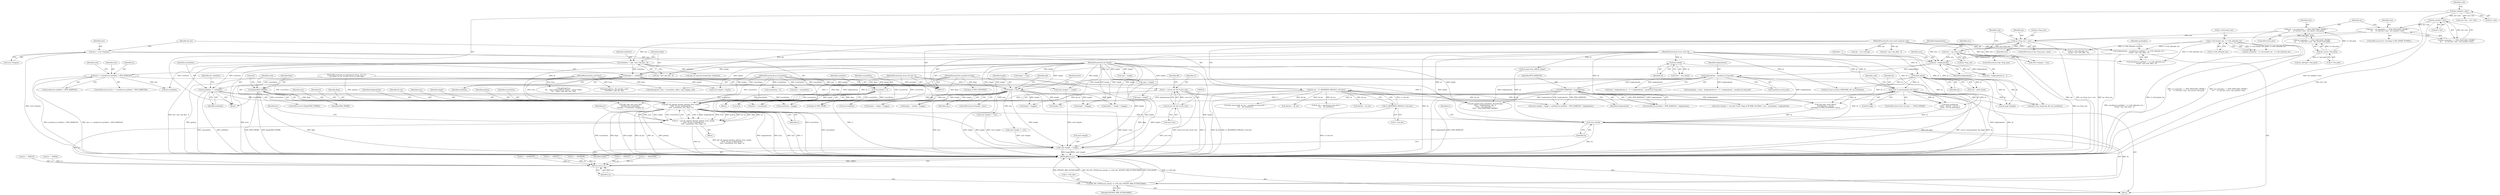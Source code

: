 digraph "0_linux_2811ebac2521ceac84f2bdae402455baa6a7fb47@pointer" {
"1000701" [label="(Call,ip6_ufo_append_data(sk, getfrag, from, length,\n\t\t\t\t\t\t  hh_len, fragheaderlen,\n\t\t\t\t\t\t  transhdrlen, mtu, flags, rt))"];
"1000644" [label="(Call,sock_tx_timestamp(sk, &tx_flags))"];
"1000137" [label="(Call,inet6_sk(sk))"];
"1000132" [label="(Call,inet_sk(sk))"];
"1000116" [label="(MethodParameterIn,struct sock *sk)"];
"1000117" [label="(MethodParameterIn,int getfrag(void *from, char *to,\n\tint offset, int len, int odd, struct sk_buff *skb))"];
"1000118" [label="(MethodParameterIn,void *from)"];
"1000654" [label="(Call,length > mtu)"];
"1000119" [label="(MethodParameterIn,int length)"];
"1000512" [label="(Call,length += exthdrlen)"];
"1000504" [label="(Call,exthdrlen = (opt ? opt->opt_flen : 0))"];
"1000123" [label="(MethodParameterIn,struct ipv6_txoptions *opt)"];
"1000607" [label="(Call,mtu <= sizeof(struct ipv6hdr) + IPV6_MAXPLEN)"];
"1000598" [label="(Call,mtu - fragheaderlen)"];
"1000566" [label="(Call,mtu = cork->fragsize)"];
"1000467" [label="(Call,np->frag_size < mtu)"];
"1000445" [label="(Call,mtu = np->pmtudisc == IPV6_PMTUDISC_PROBE ?\n\t\t\t      rt->dst.dev->mtu : dst_mtu(rt->dst.path))"];
"1000460" [label="(Call,dst_mtu(rt->dst.path))"];
"1000424" [label="(Call,mtu = np->pmtudisc == IPV6_PMTUDISC_PROBE ?\n\t\t\t      rt->dst.dev->mtu : dst_mtu(&rt->dst))"];
"1000439" [label="(Call,dst_mtu(&rt->dst))"];
"1000377" [label="(Call,dst_hold(&rt->dst))"];
"1000477" [label="(Call,mtu = np->frag_size)"];
"1000579" [label="(Call,fragheaderlen = sizeof(struct ipv6hdr) + rt->rt6i_nfheader_len +\n\t\t\t(opt ? opt->opt_nflen : 0))"];
"1000520" [label="(Call,rt->dst.header_len - rt->rt6i_nfheader_len)"];
"1000571" [label="(Call,hh_len = LL_RESERVED_SPACE(rt->dst.dev))"];
"1000573" [label="(Call,LL_RESERVED_SPACE(rt->dst.dev))"];
"1000624" [label="(Call,IPV6_MAXPLEN - fragheaderlen)"];
"1000602" [label="(Call,fragheaderlen - sizeof(struct frag_hdr))"];
"1000515" [label="(Call,transhdrlen += exthdrlen)"];
"1000120" [label="(MethodParameterIn,int transhdrlen)"];
"1000557" [label="(Call,transhdrlen = 0)"];
"1000162" [label="(Call,flags&MSG_PROBE)"];
"1000126" [label="(MethodParameterIn,unsigned int flags)"];
"1000531" [label="(Call,rt = (struct rt6_info *)cork->dst)"];
"1000533" [label="(Call,(struct rt6_info *)cork->dst)"];
"1000125" [label="(MethodParameterIn,struct rt6_info *rt)"];
"1000699" [label="(Call,err = ip6_ufo_append_data(sk, getfrag, from, length,\n\t\t\t\t\t\t  hh_len, fragheaderlen,\n\t\t\t\t\t\t  transhdrlen, mtu, flags, rt))"];
"1001331" [label="(Return,return err;)"];
"1001319" [label="(Call,cork->length -= length)"];
"1001325" [label="(Call,sock_net(sk))"];
"1001324" [label="(Call,IP6_INC_STATS(sock_net(sk), rt->rt6i_idev, IPSTATS_MIB_OUTDISCARDS))"];
"1000607" [label="(Call,mtu <= sizeof(struct ipv6hdr) + IPV6_MAXPLEN)"];
"1000813" [label="(Call,datalen = length + fraggap)"];
"1000984" [label="(Call,skb_reserve(skb, hh_len + sizeof(struct frag_hdr) +\n\t\t\t\t    dst_exthdrlen))"];
"1000702" [label="(Identifier,sk)"];
"1001308" [label="(Call,length -= copy)"];
"1001034" [label="(Call,data + transhdrlen)"];
"1000137" [label="(Call,inet6_sk(sk))"];
"1000471" [label="(Identifier,mtu)"];
"1000598" [label="(Call,mtu - fragheaderlen)"];
"1001325" [label="(Call,sock_net(sk))"];
"1000484" [label="(Identifier,cork)"];
"1000596" [label="(Call,((mtu - fragheaderlen) & ~7) + fragheaderlen - sizeof(struct frag_hdr))"];
"1000467" [label="(Call,np->frag_size < mtu)"];
"1000488" [label="(Call,dst_allfrag(rt->dst.path))"];
"1000133" [label="(Identifier,sk)"];
"1001320" [label="(Call,cork->length)"];
"1001093" [label="(Call,err = -EFAULT)"];
"1001151" [label="(Call,getfrag(from, skb_put(skb, copy),\n\t\t\t\t\t\toffset, copy, off, skb))"];
"1000116" [label="(MethodParameterIn,struct sock *sk)"];
"1000710" [label="(Identifier,flags)"];
"1000707" [label="(Identifier,fragheaderlen)"];
"1000632" [label="(Call,mtu-exthdrlen)"];
"1000626" [label="(Identifier,fragheaderlen)"];
"1000567" [label="(Identifier,mtu)"];
"1000519" [label="(Identifier,dst_exthdrlen)"];
"1001324" [label="(Call,IP6_INC_STATS(sock_net(sk), rt->rt6i_idev, IPSTATS_MIB_OUTDISCARDS))"];
"1000713" [label="(Identifier,err)"];
"1000469" [label="(Identifier,np)"];
"1000602" [label="(Call,fragheaderlen - sizeof(struct frag_hdr))"];
"1000628" [label="(Call,ipv6_local_error(sk, EMSGSIZE, fl6, mtu-exthdrlen))"];
"1000118" [label="(MethodParameterIn,void *from)"];
"1000584" [label="(Call,rt->rt6i_nfheader_len +\n\t\t\t(opt ? opt->opt_nflen : 0))"];
"1000720" [label="(Identifier,skb)"];
"1000512" [label="(Call,length += exthdrlen)"];
"1000656" [label="(Identifier,mtu)"];
"1001328" [label="(Identifier,rt)"];
"1001125" [label="(Call,copy > length)"];
"1000573" [label="(Call,LL_RESERVED_SPACE(rt->dst.dev))"];
"1000162" [label="(Call,flags&MSG_PROBE)"];
"1000532" [label="(Identifier,rt)"];
"1000706" [label="(Identifier,hh_len)"];
"1000126" [label="(MethodParameterIn,unsigned int flags)"];
"1000138" [label="(Identifier,sk)"];
"1000445" [label="(Call,mtu = np->pmtudisc == IPV6_PMTUDISC_PROBE ?\n\t\t\t      rt->dst.dev->mtu : dst_mtu(rt->dst.path))"];
"1000625" [label="(Identifier,IPV6_MAXPLEN)"];
"1000911" [label="(Call,sock_alloc_send_skb(sk,\n\t\t\t\t\t\talloclen + hh_len,\n\t\t\t\t\t\t(flags & MSG_DONTWAIT), &err))"];
"1000660" [label="(Identifier,proto)"];
"1000699" [label="(Call,err = ip6_ufo_append_data(sk, getfrag, from, length,\n\t\t\t\t\t\t  hh_len, fragheaderlen,\n\t\t\t\t\t\t  transhdrlen, mtu, flags, rt))"];
"1000517" [label="(Identifier,exthdrlen)"];
"1001206" [label="(Call,err = -EMSGSIZE)"];
"1001331" [label="(Return,return err;)"];
"1000531" [label="(Call,rt = (struct rt6_info *)cork->dst)"];
"1000515" [label="(Call,transhdrlen += exthdrlen)"];
"1001330" [label="(Identifier,IPSTATS_MIB_OUTDISCARDS)"];
"1000461" [label="(Call,rt->dst.path)"];
"1000123" [label="(MethodParameterIn,struct ipv6_txoptions *opt)"];
"1000125" [label="(MethodParameterIn,struct rt6_info *rt)"];
"1000618" [label="(Identifier,cork)"];
"1001314" [label="(Call,err = -EFAULT)"];
"1000559" [label="(Literal,0)"];
"1001190" [label="(Call,sk_page_frag_refill(sk, pfrag))"];
"1000738" [label="(Call,cork->length <= mtu)"];
"1000698" [label="(Block,)"];
"1000161" [label="(ControlStructure,if (flags&MSG_PROBE))"];
"1000181" [label="(Block,)"];
"1000704" [label="(Identifier,from)"];
"1000572" [label="(Identifier,hh_len)"];
"1000655" [label="(Identifier,length)"];
"1000574" [label="(Call,rt->dst.dev)"];
"1000678" [label="(Call,mtu-exthdrlen)"];
"1000477" [label="(Call,mtu = np->frag_size)"];
"1000164" [label="(Identifier,MSG_PROBE)"];
"1000616" [label="(Call,cork->length + length)"];
"1000654" [label="(Call,length > mtu)"];
"1000506" [label="(Call,opt ? opt->opt_flen : 0)"];
"1001068" [label="(Call,err = -EINVAL)"];
"1000550" [label="(Call,opt = np->cork.opt)"];
"1000473" [label="(ControlStructure,if (np->frag_size))"];
"1000646" [label="(Call,&tx_flags)"];
"1000539" [label="(Identifier,fl6)"];
"1000520" [label="(Call,rt->dst.header_len - rt->rt6i_nfheader_len)"];
"1000624" [label="(Call,IPV6_MAXPLEN - fragheaderlen)"];
"1000377" [label="(Call,dst_hold(&rt->dst))"];
"1000444" [label="(ControlStructure,else)"];
"1000700" [label="(Identifier,err)"];
"1000608" [label="(Identifier,mtu)"];
"1000460" [label="(Call,dst_mtu(rt->dst.path))"];
"1000879" [label="(Call,length + fraggap)"];
"1000603" [label="(Identifier,fragheaderlen)"];
"1001108" [label="(Call,transhdrlen = 0)"];
"1000514" [label="(Identifier,exthdrlen)"];
"1000482" [label="(Call,cork->fragsize = mtu)"];
"1000701" [label="(Call,ip6_ufo_append_data(sk, getfrag, from, length,\n\t\t\t\t\t\t  hh_len, fragheaderlen,\n\t\t\t\t\t\t  transhdrlen, mtu, flags, rt))"];
"1000594" [label="(Call,maxfraglen = ((mtu - fragheaderlen) & ~7) + fragheaderlen - sizeof(struct frag_hdr))"];
"1001326" [label="(Identifier,sk)"];
"1000597" [label="(Call,(mtu - fragheaderlen) & ~7)"];
"1000130" [label="(Call,*inet = inet_sk(sk))"];
"1000815" [label="(Call,length + fraggap)"];
"1000521" [label="(Call,rt->dst.header_len)"];
"1000705" [label="(Identifier,length)"];
"1000609" [label="(Call,sizeof(struct ipv6hdr) + IPV6_MAXPLEN)"];
"1000530" [label="(Block,)"];
"1000561" [label="(Identifier,exthdrlen)"];
"1000703" [label="(Identifier,getfrag)"];
"1000117" [label="(MethodParameterIn,int getfrag(void *from, char *to,\n\tint offset, int len, int odd, struct sk_buff *skb))"];
"1001009" [label="(Call,skb_set_network_header(skb, exthdrlen))"];
"1001332" [label="(Identifier,err)"];
"1000942" [label="(Call,alloclen + hh_len)"];
"1001182" [label="(Call,sk_page_frag(sk))"];
"1000526" [label="(Call,rt->rt6i_nfheader_len)"];
"1000755" [label="(Call,copy < length)"];
"1000650" [label="(Identifier,cork)"];
"1000120" [label="(MethodParameterIn,int transhdrlen)"];
"1000641" [label="(Identifier,sk)"];
"1000566" [label="(Call,mtu = cork->fragsize)"];
"1001327" [label="(Call,rt->rt6i_idev)"];
"1000797" [label="(Call,ip6_append_data_mtu(&mtu, &maxfraglen,\n\t\t\t\t\t\t    fragheaderlen, skb, rt,\n\t\t\t\t\t\t    np->pmtudisc ==\n\t\t\t\t\t\t    IPV6_PMTUDISC_PROBE))"];
"1000851" [label="(Call,flags & MSG_MORE)"];
"1000600" [label="(Identifier,fragheaderlen)"];
"1000595" [label="(Identifier,maxfraglen)"];
"1000648" [label="(Call,cork->length += length)"];
"1000986" [label="(Call,hh_len + sizeof(struct frag_hdr) +\n\t\t\t\t    dst_exthdrlen)"];
"1000571" [label="(Call,hh_len = LL_RESERVED_SPACE(rt->dst.dev))"];
"1001060" [label="(Call,transhdrlen - fraggap)"];
"1000163" [label="(Identifier,flags)"];
"1000424" [label="(Call,mtu = np->pmtudisc == IPV6_PMTUDISC_PROBE ?\n\t\t\t      rt->dst.dev->mtu : dst_mtu(&rt->dst))"];
"1000426" [label="(Call,np->pmtudisc == IPV6_PMTUDISC_PROBE ?\n\t\t\t      rt->dst.dev->mtu : dst_mtu(&rt->dst))"];
"1001031" [label="(Call,skb_copy_and_csum_bits(\n\t\t\t\t\tskb_prev, maxfraglen,\n\t\t\t\t\tdata + transhdrlen, fraggap, 0))"];
"1000615" [label="(Call,cork->length + length > sizeof(struct ipv6hdr) + IPV6_MAXPLEN - fragheaderlen)"];
"1000606" [label="(ControlStructure,if (mtu <= sizeof(struct ipv6hdr) + IPV6_MAXPLEN))"];
"1000940" [label="(Call,sock_wmalloc(sk,\n\t\t\t\t\t\t\t   alloclen + hh_len, 1,\n\t\t\t\t\t\t\t   sk->sk_allocation))"];
"1000621" [label="(Call,sizeof(struct ipv6hdr) + IPV6_MAXPLEN - fragheaderlen)"];
"1000644" [label="(Call,sock_tx_timestamp(sk, &tx_flags))"];
"1000440" [label="(Call,&rt->dst)"];
"1000954" [label="(Call,err = -ENOBUFS)"];
"1000711" [label="(Identifier,rt)"];
"1000601" [label="(Identifier,~7)"];
"1000119" [label="(MethodParameterIn,int length)"];
"1000516" [label="(Identifier,transhdrlen)"];
"1000504" [label="(Call,exthdrlen = (opt ? opt->opt_flen : 0))"];
"1000708" [label="(Identifier,transhdrlen)"];
"1000675" [label="(Call,ipv6_local_rxpmtu(sk, fl6, mtu-exthdrlen))"];
"1000447" [label="(Call,np->pmtudisc == IPV6_PMTUDISC_PROBE ?\n\t\t\t      rt->dst.dev->mtu : dst_mtu(rt->dst.path))"];
"1000384" [label="(Identifier,cork)"];
"1000466" [label="(ControlStructure,if (np->frag_size < mtu))"];
"1000638" [label="(ControlStructure,if (sk->sk_type == SOCK_DGRAM))"];
"1000128" [label="(Block,)"];
"1001165" [label="(Call,err = -EFAULT)"];
"1000599" [label="(Identifier,mtu)"];
"1000558" [label="(Identifier,transhdrlen)"];
"1000166" [label="(Literal,0)"];
"1001103" [label="(Call,length -= datalen - fraggap)"];
"1000479" [label="(Call,np->frag_size)"];
"1000518" [label="(Call,dst_exthdrlen = rt->dst.header_len - rt->rt6i_nfheader_len)"];
"1000709" [label="(Identifier,mtu)"];
"1001082" [label="(Call,getfrag(from, data + transhdrlen, offset, copy, fraggap, skb))"];
"1000653" [label="(ControlStructure,if (length > mtu))"];
"1000425" [label="(Identifier,mtu)"];
"1000439" [label="(Call,dst_mtu(&rt->dst))"];
"1000513" [label="(Identifier,length)"];
"1000581" [label="(Call,sizeof(struct ipv6hdr) + rt->rt6i_nfheader_len +\n\t\t\t(opt ? opt->opt_nflen : 0))"];
"1000645" [label="(Identifier,sk)"];
"1000478" [label="(Identifier,mtu)"];
"1000475" [label="(Identifier,np)"];
"1000916" [label="(Call,flags & MSG_DONTWAIT)"];
"1000132" [label="(Call,inet_sk(sk))"];
"1000446" [label="(Identifier,mtu)"];
"1001084" [label="(Call,data + transhdrlen)"];
"1000568" [label="(Call,cork->fragsize)"];
"1000821" [label="(Call,(cork->length <= mtu && !(cork->flags & IPCORK_ALLFRAG) ? mtu : maxfraglen) - fragheaderlen)"];
"1000535" [label="(Call,cork->dst)"];
"1001250" [label="(Call,getfrag(from,\n\t\t\t\t    page_address(pfrag->page) + pfrag->offset,\n\t\t\t\t    offset, copy, skb->len, skb))"];
"1000729" [label="(Call,length > 0)"];
"1000533" [label="(Call,(struct rt6_info *)cork->dst)"];
"1000579" [label="(Call,fragheaderlen = sizeof(struct ipv6hdr) + rt->rt6i_nfheader_len +\n\t\t\t(opt ? opt->opt_nflen : 0))"];
"1000505" [label="(Identifier,exthdrlen)"];
"1001323" [label="(Identifier,length)"];
"1000580" [label="(Identifier,fragheaderlen)"];
"1001319" [label="(Call,cork->length -= length)"];
"1000913" [label="(Call,alloclen + hh_len)"];
"1000824" [label="(Call,cork->length <= mtu)"];
"1000416" [label="(ControlStructure,if (rt->dst.flags & DST_XFRM_TUNNEL))"];
"1000382" [label="(Call,cork->dst = &rt->dst)"];
"1001333" [label="(MethodReturn,int)"];
"1000588" [label="(Call,opt ? opt->opt_nflen : 0)"];
"1000468" [label="(Call,np->frag_size)"];
"1000135" [label="(Call,*np = inet6_sk(sk))"];
"1000378" [label="(Call,&rt->dst)"];
"1000557" [label="(Call,transhdrlen = 0)"];
"1001128" [label="(Call,copy = length)"];
"1000168" [label="(Identifier,cork)"];
"1000604" [label="(Call,sizeof(struct frag_hdr))"];
"1001184" [label="(Call,err = -ENOMEM)"];
"1000877" [label="(Call,datalen != length + fraggap)"];
"1000701" -> "1000699"  [label="AST: "];
"1000701" -> "1000711"  [label="CFG: "];
"1000702" -> "1000701"  [label="AST: "];
"1000703" -> "1000701"  [label="AST: "];
"1000704" -> "1000701"  [label="AST: "];
"1000705" -> "1000701"  [label="AST: "];
"1000706" -> "1000701"  [label="AST: "];
"1000707" -> "1000701"  [label="AST: "];
"1000708" -> "1000701"  [label="AST: "];
"1000709" -> "1000701"  [label="AST: "];
"1000710" -> "1000701"  [label="AST: "];
"1000711" -> "1000701"  [label="AST: "];
"1000699" -> "1000701"  [label="CFG: "];
"1000701" -> "1001333"  [label="DDG: mtu"];
"1000701" -> "1001333"  [label="DDG: rt"];
"1000701" -> "1001333"  [label="DDG: transhdrlen"];
"1000701" -> "1001333"  [label="DDG: flags"];
"1000701" -> "1001333"  [label="DDG: length"];
"1000701" -> "1001333"  [label="DDG: hh_len"];
"1000701" -> "1001333"  [label="DDG: sk"];
"1000701" -> "1001333"  [label="DDG: getfrag"];
"1000701" -> "1001333"  [label="DDG: fragheaderlen"];
"1000701" -> "1001333"  [label="DDG: from"];
"1000701" -> "1000699"  [label="DDG: rt"];
"1000701" -> "1000699"  [label="DDG: fragheaderlen"];
"1000701" -> "1000699"  [label="DDG: from"];
"1000701" -> "1000699"  [label="DDG: getfrag"];
"1000701" -> "1000699"  [label="DDG: hh_len"];
"1000701" -> "1000699"  [label="DDG: flags"];
"1000701" -> "1000699"  [label="DDG: sk"];
"1000701" -> "1000699"  [label="DDG: mtu"];
"1000701" -> "1000699"  [label="DDG: length"];
"1000701" -> "1000699"  [label="DDG: transhdrlen"];
"1000644" -> "1000701"  [label="DDG: sk"];
"1000137" -> "1000701"  [label="DDG: sk"];
"1000116" -> "1000701"  [label="DDG: sk"];
"1000117" -> "1000701"  [label="DDG: getfrag"];
"1000118" -> "1000701"  [label="DDG: from"];
"1000654" -> "1000701"  [label="DDG: length"];
"1000654" -> "1000701"  [label="DDG: mtu"];
"1000119" -> "1000701"  [label="DDG: length"];
"1000571" -> "1000701"  [label="DDG: hh_len"];
"1000624" -> "1000701"  [label="DDG: fragheaderlen"];
"1000602" -> "1000701"  [label="DDG: fragheaderlen"];
"1000515" -> "1000701"  [label="DDG: transhdrlen"];
"1000557" -> "1000701"  [label="DDG: transhdrlen"];
"1000120" -> "1000701"  [label="DDG: transhdrlen"];
"1000162" -> "1000701"  [label="DDG: flags"];
"1000126" -> "1000701"  [label="DDG: flags"];
"1000531" -> "1000701"  [label="DDG: rt"];
"1000125" -> "1000701"  [label="DDG: rt"];
"1000701" -> "1001319"  [label="DDG: length"];
"1000701" -> "1001325"  [label="DDG: sk"];
"1000644" -> "1000638"  [label="AST: "];
"1000644" -> "1000646"  [label="CFG: "];
"1000645" -> "1000644"  [label="AST: "];
"1000646" -> "1000644"  [label="AST: "];
"1000650" -> "1000644"  [label="CFG: "];
"1000644" -> "1001333"  [label="DDG: &tx_flags"];
"1000644" -> "1001333"  [label="DDG: sock_tx_timestamp(sk, &tx_flags)"];
"1000644" -> "1001333"  [label="DDG: sk"];
"1000137" -> "1000644"  [label="DDG: sk"];
"1000116" -> "1000644"  [label="DDG: sk"];
"1000644" -> "1000675"  [label="DDG: sk"];
"1000644" -> "1000911"  [label="DDG: sk"];
"1000644" -> "1000940"  [label="DDG: sk"];
"1000644" -> "1001182"  [label="DDG: sk"];
"1000644" -> "1001325"  [label="DDG: sk"];
"1000137" -> "1000135"  [label="AST: "];
"1000137" -> "1000138"  [label="CFG: "];
"1000138" -> "1000137"  [label="AST: "];
"1000135" -> "1000137"  [label="CFG: "];
"1000137" -> "1001333"  [label="DDG: sk"];
"1000137" -> "1000135"  [label="DDG: sk"];
"1000132" -> "1000137"  [label="DDG: sk"];
"1000116" -> "1000137"  [label="DDG: sk"];
"1000137" -> "1000628"  [label="DDG: sk"];
"1000137" -> "1000675"  [label="DDG: sk"];
"1000137" -> "1000911"  [label="DDG: sk"];
"1000137" -> "1000940"  [label="DDG: sk"];
"1000137" -> "1001182"  [label="DDG: sk"];
"1000137" -> "1001325"  [label="DDG: sk"];
"1000132" -> "1000130"  [label="AST: "];
"1000132" -> "1000133"  [label="CFG: "];
"1000133" -> "1000132"  [label="AST: "];
"1000130" -> "1000132"  [label="CFG: "];
"1000132" -> "1000130"  [label="DDG: sk"];
"1000116" -> "1000132"  [label="DDG: sk"];
"1000116" -> "1000115"  [label="AST: "];
"1000116" -> "1001333"  [label="DDG: sk"];
"1000116" -> "1000628"  [label="DDG: sk"];
"1000116" -> "1000675"  [label="DDG: sk"];
"1000116" -> "1000911"  [label="DDG: sk"];
"1000116" -> "1000940"  [label="DDG: sk"];
"1000116" -> "1001182"  [label="DDG: sk"];
"1000116" -> "1001190"  [label="DDG: sk"];
"1000116" -> "1001325"  [label="DDG: sk"];
"1000117" -> "1000115"  [label="AST: "];
"1000117" -> "1001333"  [label="DDG: getfrag"];
"1000118" -> "1000115"  [label="AST: "];
"1000118" -> "1001333"  [label="DDG: from"];
"1000118" -> "1001082"  [label="DDG: from"];
"1000118" -> "1001151"  [label="DDG: from"];
"1000118" -> "1001250"  [label="DDG: from"];
"1000654" -> "1000653"  [label="AST: "];
"1000654" -> "1000656"  [label="CFG: "];
"1000655" -> "1000654"  [label="AST: "];
"1000656" -> "1000654"  [label="AST: "];
"1000660" -> "1000654"  [label="CFG: "];
"1000720" -> "1000654"  [label="CFG: "];
"1000654" -> "1001333"  [label="DDG: mtu"];
"1000654" -> "1001333"  [label="DDG: length"];
"1000654" -> "1001333"  [label="DDG: length > mtu"];
"1000119" -> "1000654"  [label="DDG: length"];
"1000512" -> "1000654"  [label="DDG: length"];
"1000607" -> "1000654"  [label="DDG: mtu"];
"1000654" -> "1000678"  [label="DDG: mtu"];
"1000654" -> "1000729"  [label="DDG: length"];
"1000654" -> "1000738"  [label="DDG: mtu"];
"1000654" -> "1000813"  [label="DDG: length"];
"1000654" -> "1000815"  [label="DDG: length"];
"1000654" -> "1000824"  [label="DDG: mtu"];
"1000654" -> "1000877"  [label="DDG: length"];
"1000654" -> "1000879"  [label="DDG: length"];
"1000654" -> "1001103"  [label="DDG: length"];
"1000654" -> "1001319"  [label="DDG: length"];
"1000119" -> "1000115"  [label="AST: "];
"1000119" -> "1001333"  [label="DDG: length"];
"1000119" -> "1000512"  [label="DDG: length"];
"1000119" -> "1000615"  [label="DDG: length"];
"1000119" -> "1000616"  [label="DDG: length"];
"1000119" -> "1000648"  [label="DDG: length"];
"1000119" -> "1000729"  [label="DDG: length"];
"1000119" -> "1000755"  [label="DDG: length"];
"1000119" -> "1000813"  [label="DDG: length"];
"1000119" -> "1000815"  [label="DDG: length"];
"1000119" -> "1000877"  [label="DDG: length"];
"1000119" -> "1000879"  [label="DDG: length"];
"1000119" -> "1001103"  [label="DDG: length"];
"1000119" -> "1001125"  [label="DDG: length"];
"1000119" -> "1001128"  [label="DDG: length"];
"1000119" -> "1001308"  [label="DDG: length"];
"1000119" -> "1001319"  [label="DDG: length"];
"1000512" -> "1000181"  [label="AST: "];
"1000512" -> "1000514"  [label="CFG: "];
"1000513" -> "1000512"  [label="AST: "];
"1000514" -> "1000512"  [label="AST: "];
"1000516" -> "1000512"  [label="CFG: "];
"1000504" -> "1000512"  [label="DDG: exthdrlen"];
"1000512" -> "1000615"  [label="DDG: length"];
"1000512" -> "1000616"  [label="DDG: length"];
"1000512" -> "1000648"  [label="DDG: length"];
"1000504" -> "1000181"  [label="AST: "];
"1000504" -> "1000506"  [label="CFG: "];
"1000505" -> "1000504"  [label="AST: "];
"1000506" -> "1000504"  [label="AST: "];
"1000513" -> "1000504"  [label="CFG: "];
"1000504" -> "1001333"  [label="DDG: opt ? opt->opt_flen : 0"];
"1000123" -> "1000504"  [label="DDG: opt"];
"1000504" -> "1000515"  [label="DDG: exthdrlen"];
"1000504" -> "1000632"  [label="DDG: exthdrlen"];
"1000504" -> "1000678"  [label="DDG: exthdrlen"];
"1000504" -> "1001009"  [label="DDG: exthdrlen"];
"1000123" -> "1000115"  [label="AST: "];
"1000123" -> "1001333"  [label="DDG: opt"];
"1000123" -> "1000506"  [label="DDG: opt"];
"1000123" -> "1000550"  [label="DDG: opt"];
"1000123" -> "1000579"  [label="DDG: opt"];
"1000123" -> "1000581"  [label="DDG: opt"];
"1000123" -> "1000584"  [label="DDG: opt"];
"1000123" -> "1000588"  [label="DDG: opt"];
"1000607" -> "1000606"  [label="AST: "];
"1000607" -> "1000609"  [label="CFG: "];
"1000608" -> "1000607"  [label="AST: "];
"1000609" -> "1000607"  [label="AST: "];
"1000618" -> "1000607"  [label="CFG: "];
"1000641" -> "1000607"  [label="CFG: "];
"1000607" -> "1001333"  [label="DDG: mtu <= sizeof(struct ipv6hdr) + IPV6_MAXPLEN"];
"1000607" -> "1001333"  [label="DDG: sizeof(struct ipv6hdr) + IPV6_MAXPLEN"];
"1000598" -> "1000607"  [label="DDG: mtu"];
"1000607" -> "1000632"  [label="DDG: mtu"];
"1000598" -> "1000597"  [label="AST: "];
"1000598" -> "1000600"  [label="CFG: "];
"1000599" -> "1000598"  [label="AST: "];
"1000600" -> "1000598"  [label="AST: "];
"1000601" -> "1000598"  [label="CFG: "];
"1000598" -> "1000597"  [label="DDG: mtu"];
"1000598" -> "1000597"  [label="DDG: fragheaderlen"];
"1000566" -> "1000598"  [label="DDG: mtu"];
"1000467" -> "1000598"  [label="DDG: mtu"];
"1000477" -> "1000598"  [label="DDG: mtu"];
"1000579" -> "1000598"  [label="DDG: fragheaderlen"];
"1000598" -> "1000602"  [label="DDG: fragheaderlen"];
"1000566" -> "1000530"  [label="AST: "];
"1000566" -> "1000568"  [label="CFG: "];
"1000567" -> "1000566"  [label="AST: "];
"1000568" -> "1000566"  [label="AST: "];
"1000572" -> "1000566"  [label="CFG: "];
"1000566" -> "1001333"  [label="DDG: cork->fragsize"];
"1000467" -> "1000466"  [label="AST: "];
"1000467" -> "1000471"  [label="CFG: "];
"1000468" -> "1000467"  [label="AST: "];
"1000471" -> "1000467"  [label="AST: "];
"1000475" -> "1000467"  [label="CFG: "];
"1000484" -> "1000467"  [label="CFG: "];
"1000467" -> "1001333"  [label="DDG: np->frag_size"];
"1000467" -> "1001333"  [label="DDG: np->frag_size < mtu"];
"1000445" -> "1000467"  [label="DDG: mtu"];
"1000424" -> "1000467"  [label="DDG: mtu"];
"1000467" -> "1000477"  [label="DDG: np->frag_size"];
"1000467" -> "1000482"  [label="DDG: mtu"];
"1000445" -> "1000444"  [label="AST: "];
"1000445" -> "1000447"  [label="CFG: "];
"1000446" -> "1000445"  [label="AST: "];
"1000447" -> "1000445"  [label="AST: "];
"1000469" -> "1000445"  [label="CFG: "];
"1000445" -> "1001333"  [label="DDG: np->pmtudisc == IPV6_PMTUDISC_PROBE ?\n\t\t\t      rt->dst.dev->mtu : dst_mtu(rt->dst.path)"];
"1000460" -> "1000445"  [label="DDG: rt->dst.path"];
"1000460" -> "1000447"  [label="AST: "];
"1000460" -> "1000461"  [label="CFG: "];
"1000461" -> "1000460"  [label="AST: "];
"1000447" -> "1000460"  [label="CFG: "];
"1000460" -> "1000447"  [label="DDG: rt->dst.path"];
"1000460" -> "1000488"  [label="DDG: rt->dst.path"];
"1000424" -> "1000416"  [label="AST: "];
"1000424" -> "1000426"  [label="CFG: "];
"1000425" -> "1000424"  [label="AST: "];
"1000426" -> "1000424"  [label="AST: "];
"1000469" -> "1000424"  [label="CFG: "];
"1000424" -> "1001333"  [label="DDG: np->pmtudisc == IPV6_PMTUDISC_PROBE ?\n\t\t\t      rt->dst.dev->mtu : dst_mtu(&rt->dst)"];
"1000439" -> "1000424"  [label="DDG: &rt->dst"];
"1000439" -> "1000426"  [label="AST: "];
"1000439" -> "1000440"  [label="CFG: "];
"1000440" -> "1000439"  [label="AST: "];
"1000426" -> "1000439"  [label="CFG: "];
"1000439" -> "1001333"  [label="DDG: &rt->dst"];
"1000439" -> "1000426"  [label="DDG: &rt->dst"];
"1000377" -> "1000439"  [label="DDG: &rt->dst"];
"1000377" -> "1000181"  [label="AST: "];
"1000377" -> "1000378"  [label="CFG: "];
"1000378" -> "1000377"  [label="AST: "];
"1000384" -> "1000377"  [label="CFG: "];
"1000377" -> "1001333"  [label="DDG: dst_hold(&rt->dst)"];
"1000377" -> "1000382"  [label="DDG: &rt->dst"];
"1000477" -> "1000473"  [label="AST: "];
"1000477" -> "1000479"  [label="CFG: "];
"1000478" -> "1000477"  [label="AST: "];
"1000479" -> "1000477"  [label="AST: "];
"1000484" -> "1000477"  [label="CFG: "];
"1000477" -> "1001333"  [label="DDG: np->frag_size"];
"1000477" -> "1000482"  [label="DDG: mtu"];
"1000579" -> "1000128"  [label="AST: "];
"1000579" -> "1000581"  [label="CFG: "];
"1000580" -> "1000579"  [label="AST: "];
"1000581" -> "1000579"  [label="AST: "];
"1000595" -> "1000579"  [label="CFG: "];
"1000579" -> "1001333"  [label="DDG: sizeof(struct ipv6hdr) + rt->rt6i_nfheader_len +\n\t\t\t(opt ? opt->opt_nflen : 0)"];
"1000520" -> "1000579"  [label="DDG: rt->rt6i_nfheader_len"];
"1000520" -> "1000518"  [label="AST: "];
"1000520" -> "1000526"  [label="CFG: "];
"1000521" -> "1000520"  [label="AST: "];
"1000526" -> "1000520"  [label="AST: "];
"1000518" -> "1000520"  [label="CFG: "];
"1000520" -> "1001333"  [label="DDG: rt->dst.header_len"];
"1000520" -> "1000518"  [label="DDG: rt->dst.header_len"];
"1000520" -> "1000518"  [label="DDG: rt->rt6i_nfheader_len"];
"1000520" -> "1000581"  [label="DDG: rt->rt6i_nfheader_len"];
"1000520" -> "1000584"  [label="DDG: rt->rt6i_nfheader_len"];
"1000571" -> "1000128"  [label="AST: "];
"1000571" -> "1000573"  [label="CFG: "];
"1000572" -> "1000571"  [label="AST: "];
"1000573" -> "1000571"  [label="AST: "];
"1000580" -> "1000571"  [label="CFG: "];
"1000571" -> "1001333"  [label="DDG: hh_len"];
"1000571" -> "1001333"  [label="DDG: LL_RESERVED_SPACE(rt->dst.dev)"];
"1000573" -> "1000571"  [label="DDG: rt->dst.dev"];
"1000571" -> "1000911"  [label="DDG: hh_len"];
"1000571" -> "1000913"  [label="DDG: hh_len"];
"1000571" -> "1000940"  [label="DDG: hh_len"];
"1000571" -> "1000942"  [label="DDG: hh_len"];
"1000571" -> "1000984"  [label="DDG: hh_len"];
"1000571" -> "1000986"  [label="DDG: hh_len"];
"1000573" -> "1000574"  [label="CFG: "];
"1000574" -> "1000573"  [label="AST: "];
"1000573" -> "1001333"  [label="DDG: rt->dst.dev"];
"1000624" -> "1000621"  [label="AST: "];
"1000624" -> "1000626"  [label="CFG: "];
"1000625" -> "1000624"  [label="AST: "];
"1000626" -> "1000624"  [label="AST: "];
"1000621" -> "1000624"  [label="CFG: "];
"1000624" -> "1001333"  [label="DDG: fragheaderlen"];
"1000624" -> "1001333"  [label="DDG: IPV6_MAXPLEN"];
"1000624" -> "1000615"  [label="DDG: IPV6_MAXPLEN"];
"1000624" -> "1000615"  [label="DDG: fragheaderlen"];
"1000624" -> "1000621"  [label="DDG: IPV6_MAXPLEN"];
"1000624" -> "1000621"  [label="DDG: fragheaderlen"];
"1000602" -> "1000624"  [label="DDG: fragheaderlen"];
"1000624" -> "1000797"  [label="DDG: fragheaderlen"];
"1000624" -> "1000821"  [label="DDG: fragheaderlen"];
"1000602" -> "1000596"  [label="AST: "];
"1000602" -> "1000604"  [label="CFG: "];
"1000603" -> "1000602"  [label="AST: "];
"1000604" -> "1000602"  [label="AST: "];
"1000596" -> "1000602"  [label="CFG: "];
"1000602" -> "1001333"  [label="DDG: fragheaderlen"];
"1000602" -> "1000594"  [label="DDG: fragheaderlen"];
"1000602" -> "1000596"  [label="DDG: fragheaderlen"];
"1000602" -> "1000797"  [label="DDG: fragheaderlen"];
"1000602" -> "1000821"  [label="DDG: fragheaderlen"];
"1000515" -> "1000181"  [label="AST: "];
"1000515" -> "1000517"  [label="CFG: "];
"1000516" -> "1000515"  [label="AST: "];
"1000517" -> "1000515"  [label="AST: "];
"1000519" -> "1000515"  [label="CFG: "];
"1000515" -> "1001333"  [label="DDG: transhdrlen"];
"1000515" -> "1001333"  [label="DDG: exthdrlen"];
"1000120" -> "1000515"  [label="DDG: transhdrlen"];
"1000515" -> "1001031"  [label="DDG: transhdrlen"];
"1000515" -> "1001034"  [label="DDG: transhdrlen"];
"1000515" -> "1001060"  [label="DDG: transhdrlen"];
"1000120" -> "1000115"  [label="AST: "];
"1000120" -> "1001333"  [label="DDG: transhdrlen"];
"1000120" -> "1000557"  [label="DDG: transhdrlen"];
"1000120" -> "1001031"  [label="DDG: transhdrlen"];
"1000120" -> "1001034"  [label="DDG: transhdrlen"];
"1000120" -> "1001060"  [label="DDG: transhdrlen"];
"1000120" -> "1001082"  [label="DDG: transhdrlen"];
"1000120" -> "1001084"  [label="DDG: transhdrlen"];
"1000120" -> "1001108"  [label="DDG: transhdrlen"];
"1000557" -> "1000530"  [label="AST: "];
"1000557" -> "1000559"  [label="CFG: "];
"1000558" -> "1000557"  [label="AST: "];
"1000559" -> "1000557"  [label="AST: "];
"1000561" -> "1000557"  [label="CFG: "];
"1000557" -> "1001333"  [label="DDG: transhdrlen"];
"1000557" -> "1001031"  [label="DDG: transhdrlen"];
"1000557" -> "1001034"  [label="DDG: transhdrlen"];
"1000557" -> "1001060"  [label="DDG: transhdrlen"];
"1000162" -> "1000161"  [label="AST: "];
"1000162" -> "1000164"  [label="CFG: "];
"1000163" -> "1000162"  [label="AST: "];
"1000164" -> "1000162"  [label="AST: "];
"1000166" -> "1000162"  [label="CFG: "];
"1000168" -> "1000162"  [label="CFG: "];
"1000162" -> "1001333"  [label="DDG: MSG_PROBE"];
"1000162" -> "1001333"  [label="DDG: flags&MSG_PROBE"];
"1000162" -> "1001333"  [label="DDG: flags"];
"1000126" -> "1000162"  [label="DDG: flags"];
"1000162" -> "1000851"  [label="DDG: flags"];
"1000126" -> "1000115"  [label="AST: "];
"1000126" -> "1001333"  [label="DDG: flags"];
"1000126" -> "1000851"  [label="DDG: flags"];
"1000126" -> "1000916"  [label="DDG: flags"];
"1000531" -> "1000530"  [label="AST: "];
"1000531" -> "1000533"  [label="CFG: "];
"1000532" -> "1000531"  [label="AST: "];
"1000533" -> "1000531"  [label="AST: "];
"1000539" -> "1000531"  [label="CFG: "];
"1000531" -> "1001333"  [label="DDG: (struct rt6_info *)cork->dst"];
"1000531" -> "1001333"  [label="DDG: rt"];
"1000533" -> "1000531"  [label="DDG: cork->dst"];
"1000125" -> "1000531"  [label="DDG: rt"];
"1000531" -> "1000797"  [label="DDG: rt"];
"1000533" -> "1000535"  [label="CFG: "];
"1000534" -> "1000533"  [label="AST: "];
"1000535" -> "1000533"  [label="AST: "];
"1000533" -> "1001333"  [label="DDG: cork->dst"];
"1000125" -> "1000115"  [label="AST: "];
"1000125" -> "1001333"  [label="DDG: rt"];
"1000125" -> "1000797"  [label="DDG: rt"];
"1000699" -> "1000698"  [label="AST: "];
"1000700" -> "1000699"  [label="AST: "];
"1000713" -> "1000699"  [label="CFG: "];
"1000699" -> "1001333"  [label="DDG: err"];
"1000699" -> "1001333"  [label="DDG: ip6_ufo_append_data(sk, getfrag, from, length,\n\t\t\t\t\t\t  hh_len, fragheaderlen,\n\t\t\t\t\t\t  transhdrlen, mtu, flags, rt)"];
"1000699" -> "1001331"  [label="DDG: err"];
"1001331" -> "1000128"  [label="AST: "];
"1001331" -> "1001332"  [label="CFG: "];
"1001332" -> "1001331"  [label="AST: "];
"1001333" -> "1001331"  [label="CFG: "];
"1001331" -> "1001333"  [label="DDG: <RET>"];
"1001332" -> "1001331"  [label="DDG: err"];
"1001165" -> "1001331"  [label="DDG: err"];
"1001184" -> "1001331"  [label="DDG: err"];
"1001314" -> "1001331"  [label="DDG: err"];
"1001093" -> "1001331"  [label="DDG: err"];
"1001068" -> "1001331"  [label="DDG: err"];
"1001206" -> "1001331"  [label="DDG: err"];
"1000954" -> "1001331"  [label="DDG: err"];
"1001319" -> "1000128"  [label="AST: "];
"1001319" -> "1001323"  [label="CFG: "];
"1001320" -> "1001319"  [label="AST: "];
"1001323" -> "1001319"  [label="AST: "];
"1001326" -> "1001319"  [label="CFG: "];
"1001319" -> "1001333"  [label="DDG: cork->length"];
"1001319" -> "1001333"  [label="DDG: length"];
"1001125" -> "1001319"  [label="DDG: length"];
"1000755" -> "1001319"  [label="DDG: length"];
"1000738" -> "1001319"  [label="DDG: cork->length"];
"1000648" -> "1001319"  [label="DDG: cork->length"];
"1000824" -> "1001319"  [label="DDG: cork->length"];
"1001325" -> "1001324"  [label="AST: "];
"1001325" -> "1001326"  [label="CFG: "];
"1001326" -> "1001325"  [label="AST: "];
"1001328" -> "1001325"  [label="CFG: "];
"1001325" -> "1001333"  [label="DDG: sk"];
"1001325" -> "1001324"  [label="DDG: sk"];
"1000911" -> "1001325"  [label="DDG: sk"];
"1000940" -> "1001325"  [label="DDG: sk"];
"1001190" -> "1001325"  [label="DDG: sk"];
"1001324" -> "1000128"  [label="AST: "];
"1001324" -> "1001330"  [label="CFG: "];
"1001327" -> "1001324"  [label="AST: "];
"1001330" -> "1001324"  [label="AST: "];
"1001332" -> "1001324"  [label="CFG: "];
"1001324" -> "1001333"  [label="DDG: IPSTATS_MIB_OUTDISCARDS"];
"1001324" -> "1001333"  [label="DDG: IP6_INC_STATS(sock_net(sk), rt->rt6i_idev, IPSTATS_MIB_OUTDISCARDS)"];
"1001324" -> "1001333"  [label="DDG: sock_net(sk)"];
"1001324" -> "1001333"  [label="DDG: rt->rt6i_idev"];
}
